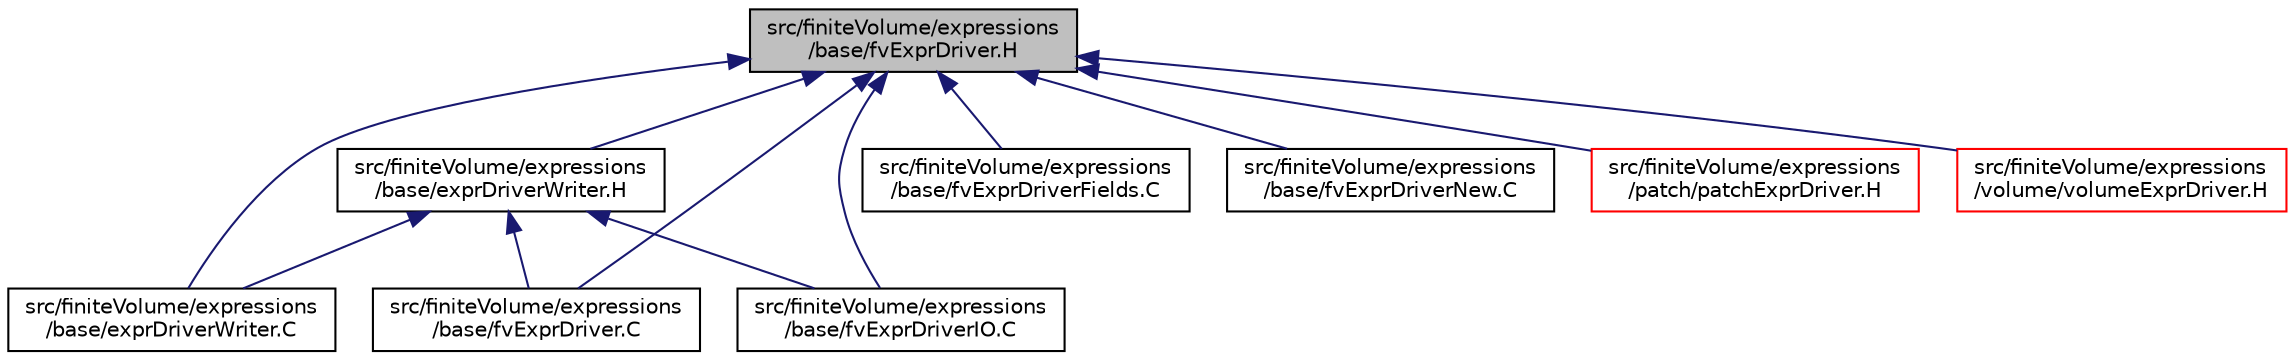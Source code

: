 digraph "src/finiteVolume/expressions/base/fvExprDriver.H"
{
  bgcolor="transparent";
  edge [fontname="Helvetica",fontsize="10",labelfontname="Helvetica",labelfontsize="10"];
  node [fontname="Helvetica",fontsize="10",shape=record];
  Node1 [label="src/finiteVolume/expressions\l/base/fvExprDriver.H",height=0.2,width=0.4,color="black", fillcolor="grey75", style="filled" fontcolor="black"];
  Node1 -> Node2 [dir="back",color="midnightblue",fontsize="10",style="solid",fontname="Helvetica"];
  Node2 [label="src/finiteVolume/expressions\l/base/exprDriverWriter.H",height=0.2,width=0.4,color="black",URL="$exprDriverWriter_8H.html"];
  Node2 -> Node3 [dir="back",color="midnightblue",fontsize="10",style="solid",fontname="Helvetica"];
  Node3 [label="src/finiteVolume/expressions\l/base/exprDriverWriter.C",height=0.2,width=0.4,color="black",URL="$exprDriverWriter_8C.html"];
  Node2 -> Node4 [dir="back",color="midnightblue",fontsize="10",style="solid",fontname="Helvetica"];
  Node4 [label="src/finiteVolume/expressions\l/base/fvExprDriver.C",height=0.2,width=0.4,color="black",URL="$fvExprDriver_8C.html"];
  Node2 -> Node5 [dir="back",color="midnightblue",fontsize="10",style="solid",fontname="Helvetica"];
  Node5 [label="src/finiteVolume/expressions\l/base/fvExprDriverIO.C",height=0.2,width=0.4,color="black",URL="$fvExprDriverIO_8C.html"];
  Node1 -> Node3 [dir="back",color="midnightblue",fontsize="10",style="solid",fontname="Helvetica"];
  Node1 -> Node4 [dir="back",color="midnightblue",fontsize="10",style="solid",fontname="Helvetica"];
  Node1 -> Node6 [dir="back",color="midnightblue",fontsize="10",style="solid",fontname="Helvetica"];
  Node6 [label="src/finiteVolume/expressions\l/base/fvExprDriverFields.C",height=0.2,width=0.4,color="black",URL="$fvExprDriverFields_8C.html"];
  Node1 -> Node5 [dir="back",color="midnightblue",fontsize="10",style="solid",fontname="Helvetica"];
  Node1 -> Node7 [dir="back",color="midnightblue",fontsize="10",style="solid",fontname="Helvetica"];
  Node7 [label="src/finiteVolume/expressions\l/base/fvExprDriverNew.C",height=0.2,width=0.4,color="black",URL="$fvExprDriverNew_8C.html"];
  Node1 -> Node8 [dir="back",color="midnightblue",fontsize="10",style="solid",fontname="Helvetica"];
  Node8 [label="src/finiteVolume/expressions\l/patch/patchExprDriver.H",height=0.2,width=0.4,color="red",URL="$patchExprDriver_8H.html"];
  Node1 -> Node9 [dir="back",color="midnightblue",fontsize="10",style="solid",fontname="Helvetica"];
  Node9 [label="src/finiteVolume/expressions\l/volume/volumeExprDriver.H",height=0.2,width=0.4,color="red",URL="$volumeExprDriver_8H.html"];
}
